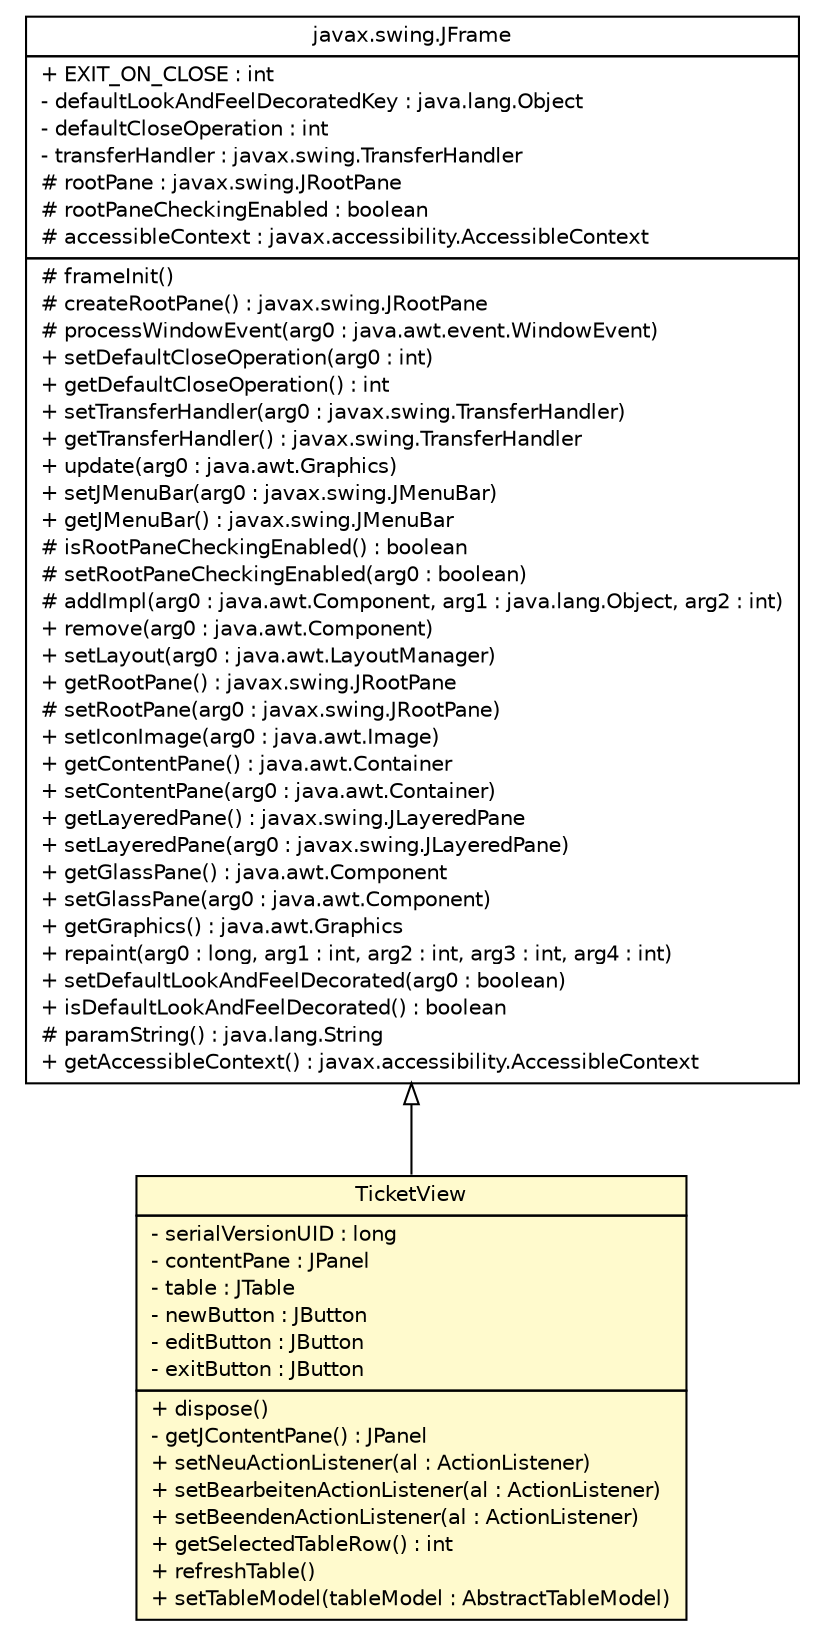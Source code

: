 #!/usr/local/bin/dot
#
# Class diagram 
# Generated by UMLGraph version 5.4 (http://www.umlgraph.org/)
#

digraph G {
	edge [fontname="Helvetica",fontsize=10,labelfontname="Helvetica",labelfontsize=10];
	node [fontname="Helvetica",fontsize=10,shape=plaintext];
	nodesep=0.25;
	ranksep=0.5;
	// de.articmodding.TroubleTicket.TicketView
	c118 [label=<<table title="de.articmodding.TroubleTicket.TicketView" border="0" cellborder="1" cellspacing="0" cellpadding="2" port="p" bgcolor="lemonChiffon" href="./TicketView.html">
		<tr><td><table border="0" cellspacing="0" cellpadding="1">
<tr><td align="center" balign="center"> TicketView </td></tr>
		</table></td></tr>
		<tr><td><table border="0" cellspacing="0" cellpadding="1">
<tr><td align="left" balign="left"> - serialVersionUID : long </td></tr>
<tr><td align="left" balign="left"> - contentPane : JPanel </td></tr>
<tr><td align="left" balign="left"> - table : JTable </td></tr>
<tr><td align="left" balign="left"> - newButton : JButton </td></tr>
<tr><td align="left" balign="left"> - editButton : JButton </td></tr>
<tr><td align="left" balign="left"> - exitButton : JButton </td></tr>
		</table></td></tr>
		<tr><td><table border="0" cellspacing="0" cellpadding="1">
<tr><td align="left" balign="left"> + dispose() </td></tr>
<tr><td align="left" balign="left"> - getJContentPane() : JPanel </td></tr>
<tr><td align="left" balign="left"> + setNeuActionListener(al : ActionListener) </td></tr>
<tr><td align="left" balign="left"> + setBearbeitenActionListener(al : ActionListener) </td></tr>
<tr><td align="left" balign="left"> + setBeendenActionListener(al : ActionListener) </td></tr>
<tr><td align="left" balign="left"> + getSelectedTableRow() : int </td></tr>
<tr><td align="left" balign="left"> + refreshTable() </td></tr>
<tr><td align="left" balign="left"> + setTableModel(tableModel : AbstractTableModel) </td></tr>
		</table></td></tr>
		</table>>, URL="./TicketView.html", fontname="Helvetica", fontcolor="black", fontsize=10.0];
	//de.articmodding.TroubleTicket.TicketView extends javax.swing.JFrame
	c125:p -> c118:p [dir=back,arrowtail=empty];
	// javax.swing.JFrame
	c125 [label=<<table title="javax.swing.JFrame" border="0" cellborder="1" cellspacing="0" cellpadding="2" port="p" href="http://java.sun.com/j2se/1.4.2/docs/api/javax/swing/JFrame.html">
		<tr><td><table border="0" cellspacing="0" cellpadding="1">
<tr><td align="center" balign="center"> javax.swing.JFrame </td></tr>
		</table></td></tr>
		<tr><td><table border="0" cellspacing="0" cellpadding="1">
<tr><td align="left" balign="left"> + EXIT_ON_CLOSE : int </td></tr>
<tr><td align="left" balign="left"> - defaultLookAndFeelDecoratedKey : java.lang.Object </td></tr>
<tr><td align="left" balign="left"> - defaultCloseOperation : int </td></tr>
<tr><td align="left" balign="left"> - transferHandler : javax.swing.TransferHandler </td></tr>
<tr><td align="left" balign="left"> # rootPane : javax.swing.JRootPane </td></tr>
<tr><td align="left" balign="left"> # rootPaneCheckingEnabled : boolean </td></tr>
<tr><td align="left" balign="left"> # accessibleContext : javax.accessibility.AccessibleContext </td></tr>
		</table></td></tr>
		<tr><td><table border="0" cellspacing="0" cellpadding="1">
<tr><td align="left" balign="left"> # frameInit() </td></tr>
<tr><td align="left" balign="left"> # createRootPane() : javax.swing.JRootPane </td></tr>
<tr><td align="left" balign="left"> # processWindowEvent(arg0 : java.awt.event.WindowEvent) </td></tr>
<tr><td align="left" balign="left"> + setDefaultCloseOperation(arg0 : int) </td></tr>
<tr><td align="left" balign="left"> + getDefaultCloseOperation() : int </td></tr>
<tr><td align="left" balign="left"> + setTransferHandler(arg0 : javax.swing.TransferHandler) </td></tr>
<tr><td align="left" balign="left"> + getTransferHandler() : javax.swing.TransferHandler </td></tr>
<tr><td align="left" balign="left"> + update(arg0 : java.awt.Graphics) </td></tr>
<tr><td align="left" balign="left"> + setJMenuBar(arg0 : javax.swing.JMenuBar) </td></tr>
<tr><td align="left" balign="left"> + getJMenuBar() : javax.swing.JMenuBar </td></tr>
<tr><td align="left" balign="left"> # isRootPaneCheckingEnabled() : boolean </td></tr>
<tr><td align="left" balign="left"> # setRootPaneCheckingEnabled(arg0 : boolean) </td></tr>
<tr><td align="left" balign="left"> # addImpl(arg0 : java.awt.Component, arg1 : java.lang.Object, arg2 : int) </td></tr>
<tr><td align="left" balign="left"> + remove(arg0 : java.awt.Component) </td></tr>
<tr><td align="left" balign="left"> + setLayout(arg0 : java.awt.LayoutManager) </td></tr>
<tr><td align="left" balign="left"> + getRootPane() : javax.swing.JRootPane </td></tr>
<tr><td align="left" balign="left"> # setRootPane(arg0 : javax.swing.JRootPane) </td></tr>
<tr><td align="left" balign="left"> + setIconImage(arg0 : java.awt.Image) </td></tr>
<tr><td align="left" balign="left"> + getContentPane() : java.awt.Container </td></tr>
<tr><td align="left" balign="left"> + setContentPane(arg0 : java.awt.Container) </td></tr>
<tr><td align="left" balign="left"> + getLayeredPane() : javax.swing.JLayeredPane </td></tr>
<tr><td align="left" balign="left"> + setLayeredPane(arg0 : javax.swing.JLayeredPane) </td></tr>
<tr><td align="left" balign="left"> + getGlassPane() : java.awt.Component </td></tr>
<tr><td align="left" balign="left"> + setGlassPane(arg0 : java.awt.Component) </td></tr>
<tr><td align="left" balign="left"> + getGraphics() : java.awt.Graphics </td></tr>
<tr><td align="left" balign="left"> + repaint(arg0 : long, arg1 : int, arg2 : int, arg3 : int, arg4 : int) </td></tr>
<tr><td align="left" balign="left"> + setDefaultLookAndFeelDecorated(arg0 : boolean) </td></tr>
<tr><td align="left" balign="left"> + isDefaultLookAndFeelDecorated() : boolean </td></tr>
<tr><td align="left" balign="left"> # paramString() : java.lang.String </td></tr>
<tr><td align="left" balign="left"> + getAccessibleContext() : javax.accessibility.AccessibleContext </td></tr>
		</table></td></tr>
		</table>>, URL="http://java.sun.com/j2se/1.4.2/docs/api/javax/swing/JFrame.html", fontname="Helvetica", fontcolor="black", fontsize=10.0];
}

